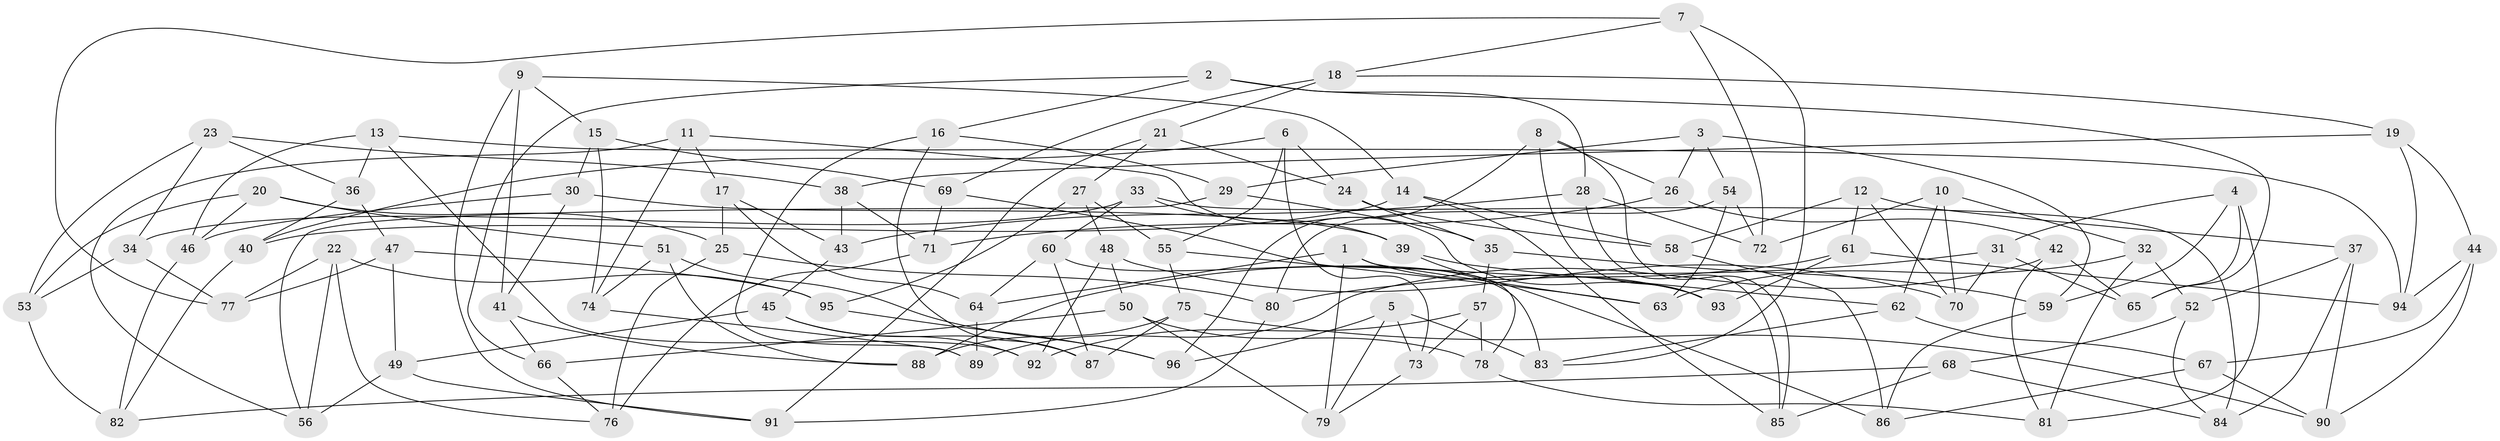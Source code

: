 // coarse degree distribution, {6: 0.417910447761194, 4: 0.5522388059701493, 5: 0.014925373134328358, 3: 0.014925373134328358}
// Generated by graph-tools (version 1.1) at 2025/24/03/03/25 07:24:29]
// undirected, 96 vertices, 192 edges
graph export_dot {
graph [start="1"]
  node [color=gray90,style=filled];
  1;
  2;
  3;
  4;
  5;
  6;
  7;
  8;
  9;
  10;
  11;
  12;
  13;
  14;
  15;
  16;
  17;
  18;
  19;
  20;
  21;
  22;
  23;
  24;
  25;
  26;
  27;
  28;
  29;
  30;
  31;
  32;
  33;
  34;
  35;
  36;
  37;
  38;
  39;
  40;
  41;
  42;
  43;
  44;
  45;
  46;
  47;
  48;
  49;
  50;
  51;
  52;
  53;
  54;
  55;
  56;
  57;
  58;
  59;
  60;
  61;
  62;
  63;
  64;
  65;
  66;
  67;
  68;
  69;
  70;
  71;
  72;
  73;
  74;
  75;
  76;
  77;
  78;
  79;
  80;
  81;
  82;
  83;
  84;
  85;
  86;
  87;
  88;
  89;
  90;
  91;
  92;
  93;
  94;
  95;
  96;
  1 -- 63;
  1 -- 79;
  1 -- 93;
  1 -- 64;
  2 -- 65;
  2 -- 16;
  2 -- 66;
  2 -- 28;
  3 -- 29;
  3 -- 59;
  3 -- 54;
  3 -- 26;
  4 -- 31;
  4 -- 81;
  4 -- 59;
  4 -- 65;
  5 -- 96;
  5 -- 79;
  5 -- 73;
  5 -- 83;
  6 -- 40;
  6 -- 24;
  6 -- 55;
  6 -- 73;
  7 -- 83;
  7 -- 77;
  7 -- 18;
  7 -- 72;
  8 -- 85;
  8 -- 26;
  8 -- 93;
  8 -- 96;
  9 -- 15;
  9 -- 91;
  9 -- 14;
  9 -- 41;
  10 -- 72;
  10 -- 32;
  10 -- 70;
  10 -- 62;
  11 -- 74;
  11 -- 93;
  11 -- 17;
  11 -- 56;
  12 -- 37;
  12 -- 70;
  12 -- 61;
  12 -- 58;
  13 -- 94;
  13 -- 92;
  13 -- 46;
  13 -- 36;
  14 -- 40;
  14 -- 58;
  14 -- 85;
  15 -- 74;
  15 -- 69;
  15 -- 30;
  16 -- 29;
  16 -- 87;
  16 -- 89;
  17 -- 64;
  17 -- 25;
  17 -- 43;
  18 -- 19;
  18 -- 69;
  18 -- 21;
  19 -- 44;
  19 -- 94;
  19 -- 38;
  20 -- 51;
  20 -- 46;
  20 -- 53;
  20 -- 25;
  21 -- 91;
  21 -- 27;
  21 -- 24;
  22 -- 77;
  22 -- 56;
  22 -- 76;
  22 -- 95;
  23 -- 34;
  23 -- 38;
  23 -- 53;
  23 -- 36;
  24 -- 35;
  24 -- 58;
  25 -- 80;
  25 -- 76;
  26 -- 71;
  26 -- 42;
  27 -- 95;
  27 -- 55;
  27 -- 48;
  28 -- 43;
  28 -- 85;
  28 -- 72;
  29 -- 35;
  29 -- 56;
  30 -- 41;
  30 -- 39;
  30 -- 46;
  31 -- 65;
  31 -- 70;
  31 -- 80;
  32 -- 63;
  32 -- 81;
  32 -- 52;
  33 -- 60;
  33 -- 34;
  33 -- 84;
  33 -- 39;
  34 -- 53;
  34 -- 77;
  35 -- 57;
  35 -- 59;
  36 -- 47;
  36 -- 40;
  37 -- 52;
  37 -- 90;
  37 -- 84;
  38 -- 71;
  38 -- 43;
  39 -- 62;
  39 -- 86;
  40 -- 82;
  41 -- 88;
  41 -- 66;
  42 -- 65;
  42 -- 89;
  42 -- 81;
  43 -- 45;
  44 -- 94;
  44 -- 67;
  44 -- 90;
  45 -- 87;
  45 -- 92;
  45 -- 49;
  46 -- 82;
  47 -- 95;
  47 -- 49;
  47 -- 77;
  48 -- 50;
  48 -- 70;
  48 -- 92;
  49 -- 56;
  49 -- 91;
  50 -- 66;
  50 -- 78;
  50 -- 79;
  51 -- 96;
  51 -- 74;
  51 -- 88;
  52 -- 68;
  52 -- 84;
  53 -- 82;
  54 -- 80;
  54 -- 72;
  54 -- 63;
  55 -- 63;
  55 -- 75;
  57 -- 73;
  57 -- 92;
  57 -- 78;
  58 -- 86;
  59 -- 86;
  60 -- 64;
  60 -- 83;
  60 -- 87;
  61 -- 93;
  61 -- 94;
  61 -- 88;
  62 -- 67;
  62 -- 83;
  64 -- 89;
  66 -- 76;
  67 -- 86;
  67 -- 90;
  68 -- 82;
  68 -- 84;
  68 -- 85;
  69 -- 71;
  69 -- 78;
  71 -- 76;
  73 -- 79;
  74 -- 89;
  75 -- 88;
  75 -- 90;
  75 -- 87;
  78 -- 81;
  80 -- 91;
  95 -- 96;
}
